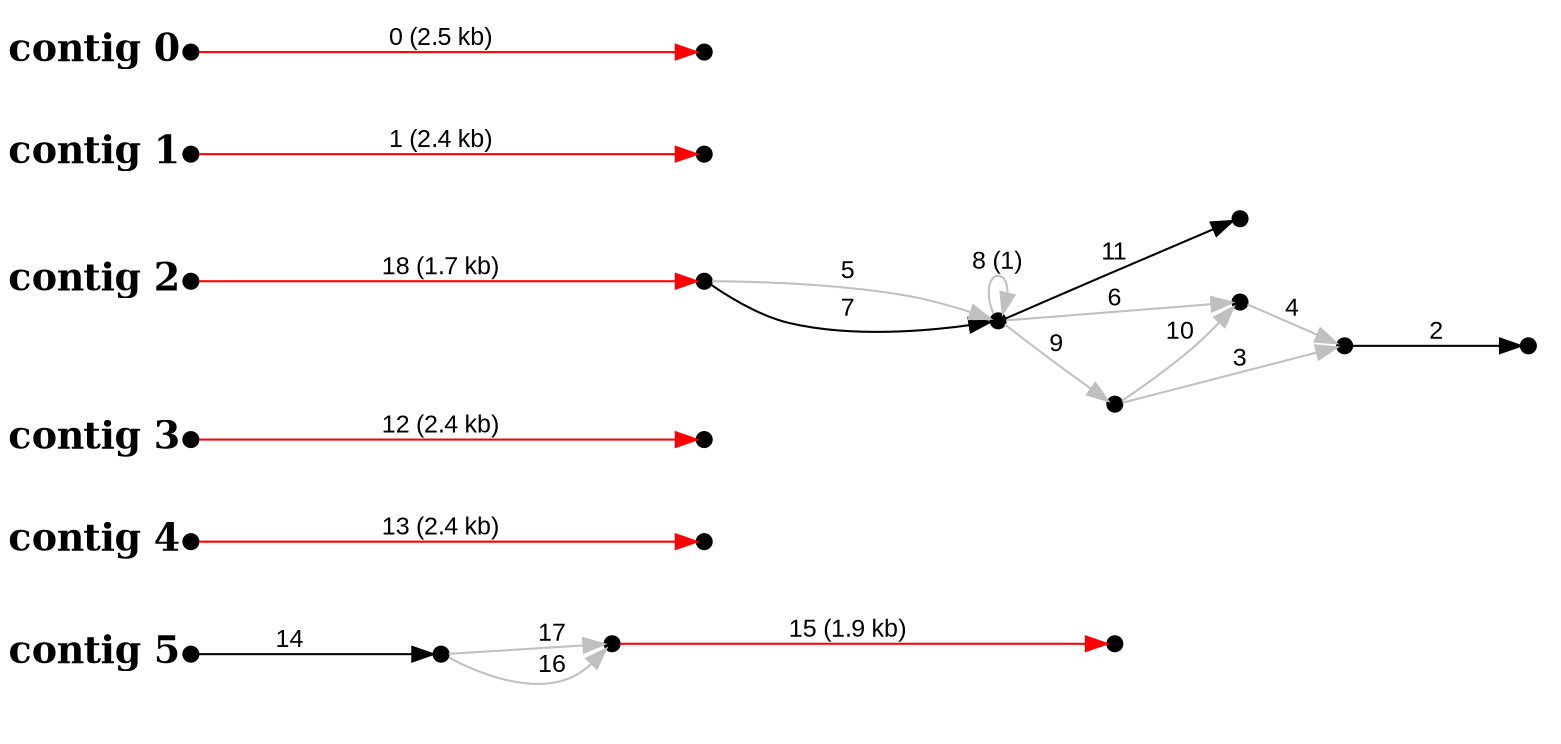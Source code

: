 digraph G {

node [width=0.1,height=0.1,fontsize=10,shape=point];
edge [fontsize=12,penwidth=1,arrowsize=1,fontname=Arial];
margin=1.0;
rankdir=LR;
labeljust=l;
margin=0;

subgraph cluster5 {
color=white;
16 -> 17 [minlen=2,color=black,label="14",taillabel="contig 5",labelangle=180,weight=10000,labeldistance=5,labelfontsize=18,labelfontname="Times-Bold"];
17 -> 18 [minlen=1,color=gray,label="16"];
17 -> 18 [minlen=1,color=gray,label="17"];
18 -> 19 [minlen=4,color=red,label="15 (1.9 kb)"];
}

subgraph cluster4 {
color=white;
13 -> 14 [minlen=4,color=red,label="13 (2.4 kb)",taillabel="contig 4",labelangle=180,weight=10000,labeldistance=5,labelfontsize=18,labelfontname="Times-Bold"];
}

subgraph cluster3 {
color=white;
11 -> 12 [minlen=4,color=red,label="12 (2.4 kb)",taillabel="contig 3",labelangle=180,weight=10000,labeldistance=5,labelfontsize=18,labelfontname="Times-Bold"];
}

subgraph cluster2 {
color=white;
5 -> 4 [minlen=2,color=black,label="2"];
6 -> 5 [minlen=1,color=gray,label="4"];
7 -> 8 [minlen=2,color=black,label="7"];
7 -> 8 [minlen=1,color=gray,label="5"];
8 -> 6 [minlen=1,color=gray,label="6"];
8 -> 8 [minlen=1,color=gray,label="8 (1)"];
8 -> 9 [minlen=1,color=gray,label="9"];
8 -> 10 [minlen=2,color=black,label="11"];
9 -> 5 [minlen=1,color=gray,label="3"];
9 -> 6 [minlen=1,color=gray,label="10"];
15 -> 7 [minlen=4,color=red,label="18 (1.7 kb)",taillabel="contig 2",labelangle=180,weight=10000,labeldistance=5,labelfontsize=18,labelfontname="Times-Bold"];
}

subgraph cluster1 {
color=white;
2 -> 3 [minlen=4,color=red,label="1 (2.4 kb)",taillabel="contig 1",labelangle=180,weight=10000,labeldistance=5,labelfontsize=18,labelfontname="Times-Bold"];
}

subgraph cluster0 {
color=white;
1 -> 0 [minlen=4,color=red,label="0 (2.5 kb)",taillabel="contig 0",labelangle=180,weight=10000,labeldistance=5,labelfontsize=18,labelfontname="Times-Bold"];
}

}
#done
